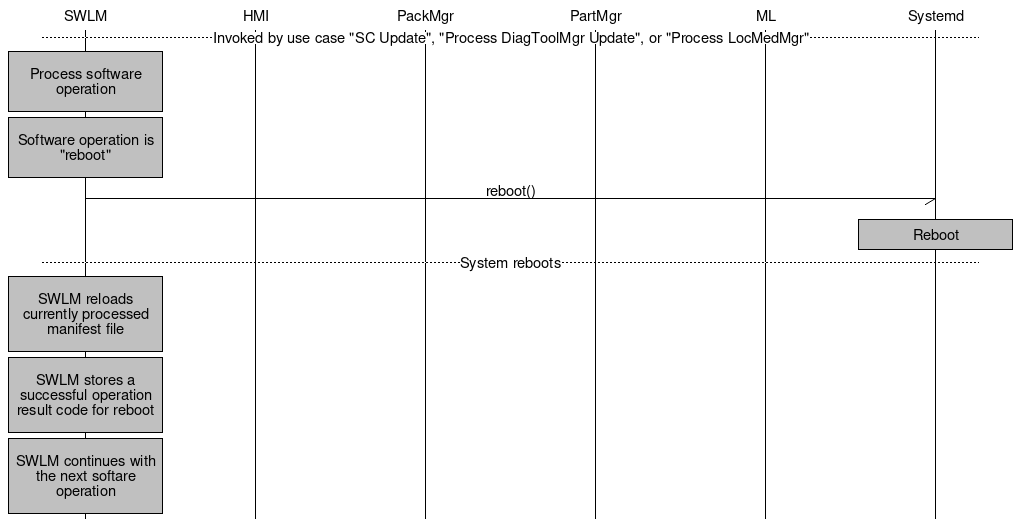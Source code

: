 #
#
# Sequence diagram description
#
# The sequence diagram description below is translated to
# a PNG image by mscgen (http://www.mcternan.me.uk/mscgen/)
# 
# Recompile updated diagrams to a png image with:
#  
#   mscgen -T png swm.msc
#

msc {
  width="1024";
  "SWLM", "HMI", "PackMgr", "PartMgr", "ML", "Systemd";
  --- [ label="Invoked by use case \"SC Update\", \"Process DiagToolMgr Update\", or \"Process LocMedMgr\""];
  "SWLM" box "SWLM" [ textbgcolour="silver", label = "\nProcess software operation\n" ];
  "SWLM" box "SWLM" [ textbgcolour="silver", label = "\nSoftware operation is \"reboot\"\n" ];
  "SWLM" -> "Systemd" [ label = "reboot()" ];
  "Systemd" box "Systemd" [ textbgcolour="silver", label = "Reboot" ];
  --- [ label = "System reboots"];
  "SWLM" box "SWLM" [ textbgcolour="silver", label = "\nSWLM reloads currently processed manifest file\n" ];
  "SWLM" box "SWLM" [ textbgcolour="silver", label = "\nSWLM stores a successful operation result code for reboot\n" ];
  "SWLM" box "SWLM" [ textbgcolour="silver", label = "\nSWLM continues with the next softare operation\n" ];
}
